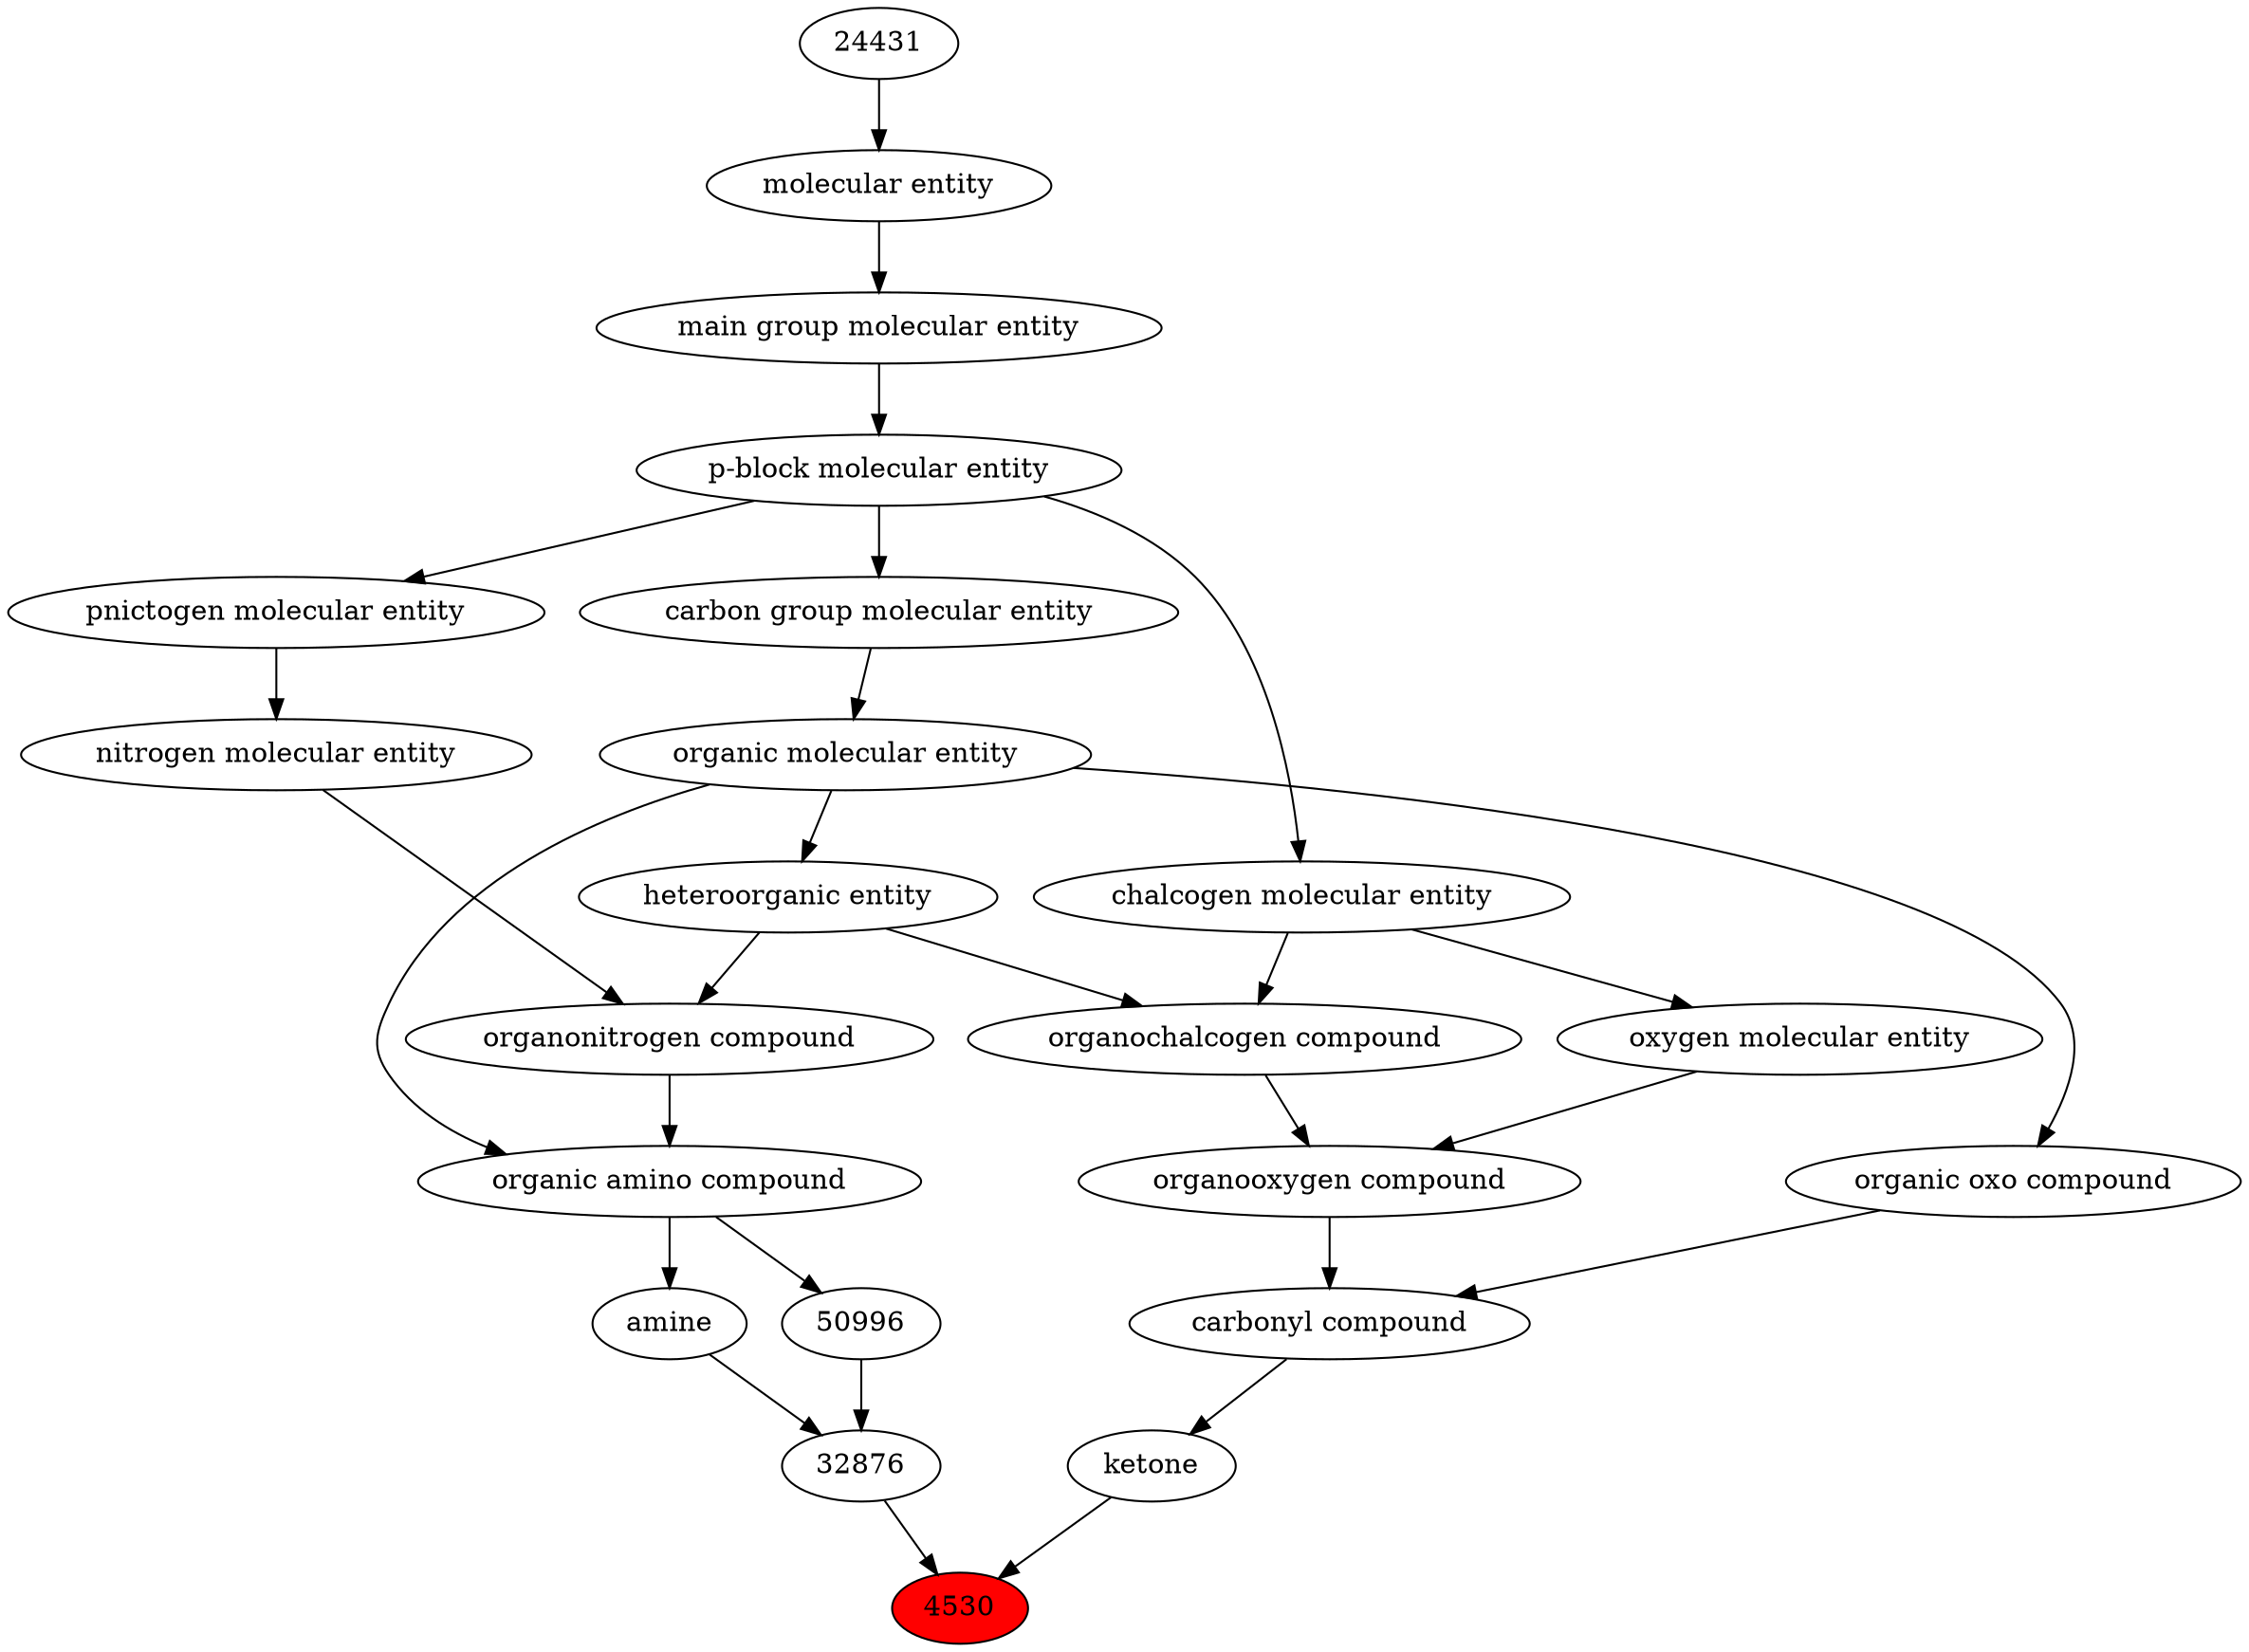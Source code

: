 digraph tree{ 
4530 [label="4530" fillcolor=red style=filled]
32876 -> 4530
17087 -> 4530
32876 [label="32876"]
50996 -> 32876
32952 -> 32876
17087 [label="ketone"]
36586 -> 17087
50996 [label="50996"]
50047 -> 50996
32952 [label="amine"]
50047 -> 32952
36586 [label="carbonyl compound"]
36587 -> 36586
36963 -> 36586
50047 [label="organic amino compound"]
50860 -> 50047
35352 -> 50047
36587 [label="organic oxo compound"]
50860 -> 36587
36963 [label="organooxygen compound"]
36962 -> 36963
25806 -> 36963
50860 [label="organic molecular entity"]
33582 -> 50860
35352 [label="organonitrogen compound"]
51143 -> 35352
33285 -> 35352
36962 [label="organochalcogen compound"]
33285 -> 36962
33304 -> 36962
25806 [label="oxygen molecular entity"]
33304 -> 25806
33582 [label="carbon group molecular entity"]
33675 -> 33582
51143 [label="nitrogen molecular entity"]
33302 -> 51143
33285 [label="heteroorganic entity"]
50860 -> 33285
33304 [label="chalcogen molecular entity"]
33675 -> 33304
33675 [label="p-block molecular entity"]
33579 -> 33675
33302 [label="pnictogen molecular entity"]
33675 -> 33302
33579 [label="main group molecular entity"]
23367 -> 33579
23367 [label="molecular entity"]
24431 -> 23367
24431 [label="24431"]
}